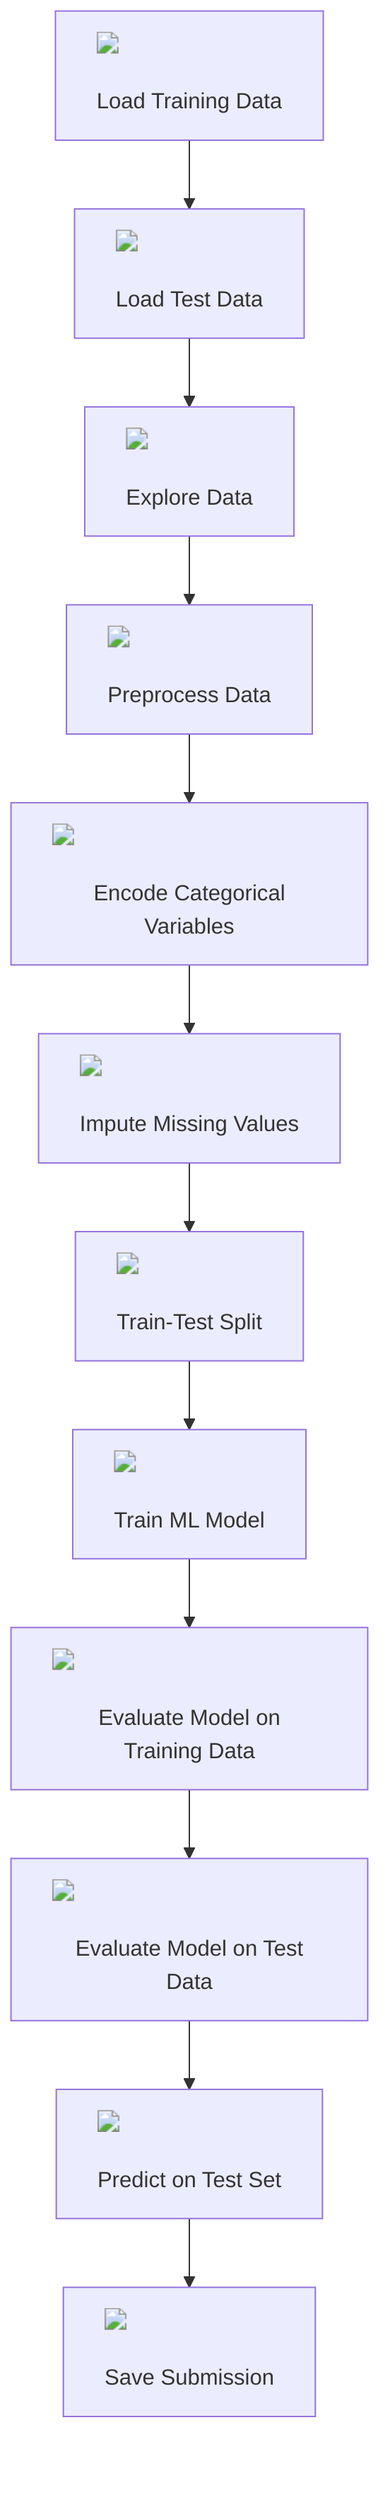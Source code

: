 flowchart TD
    A["<img src='file.svg'/> <br/> Load Training Data"] --> B["<img src='file.svg'/> <br/> Load Test Data"]
    B --> C["<img src='table.svg'/> <br/> Explore Data"]
    C --> D["<img src='column_split.svg'/> <br/> Preprocess Data"]
    D --> E["<img src='column_split.svg'/> <br/> Encode Categorical Variables"]
    E --> F["<img src='brain.svg'/> <br/> Impute Missing Values"]
    F --> G["<img src='row_split.svg'/> <br/> Train-Test Split"]
    G --> H["<img src='brain.svg'/> <br/> Train ML Model"]
    H --> I["<img src='table.svg'/> <br/> Evaluate Model on Training Data"]
    I --> J["<img src='table.svg'/> <br/> Evaluate Model on Test Data"]
    J --> K["<img src='table.svg'/> <br/> Predict on Test Set"]
    K --> L["<img src='file.svg'/> <br/> Save Submission"]